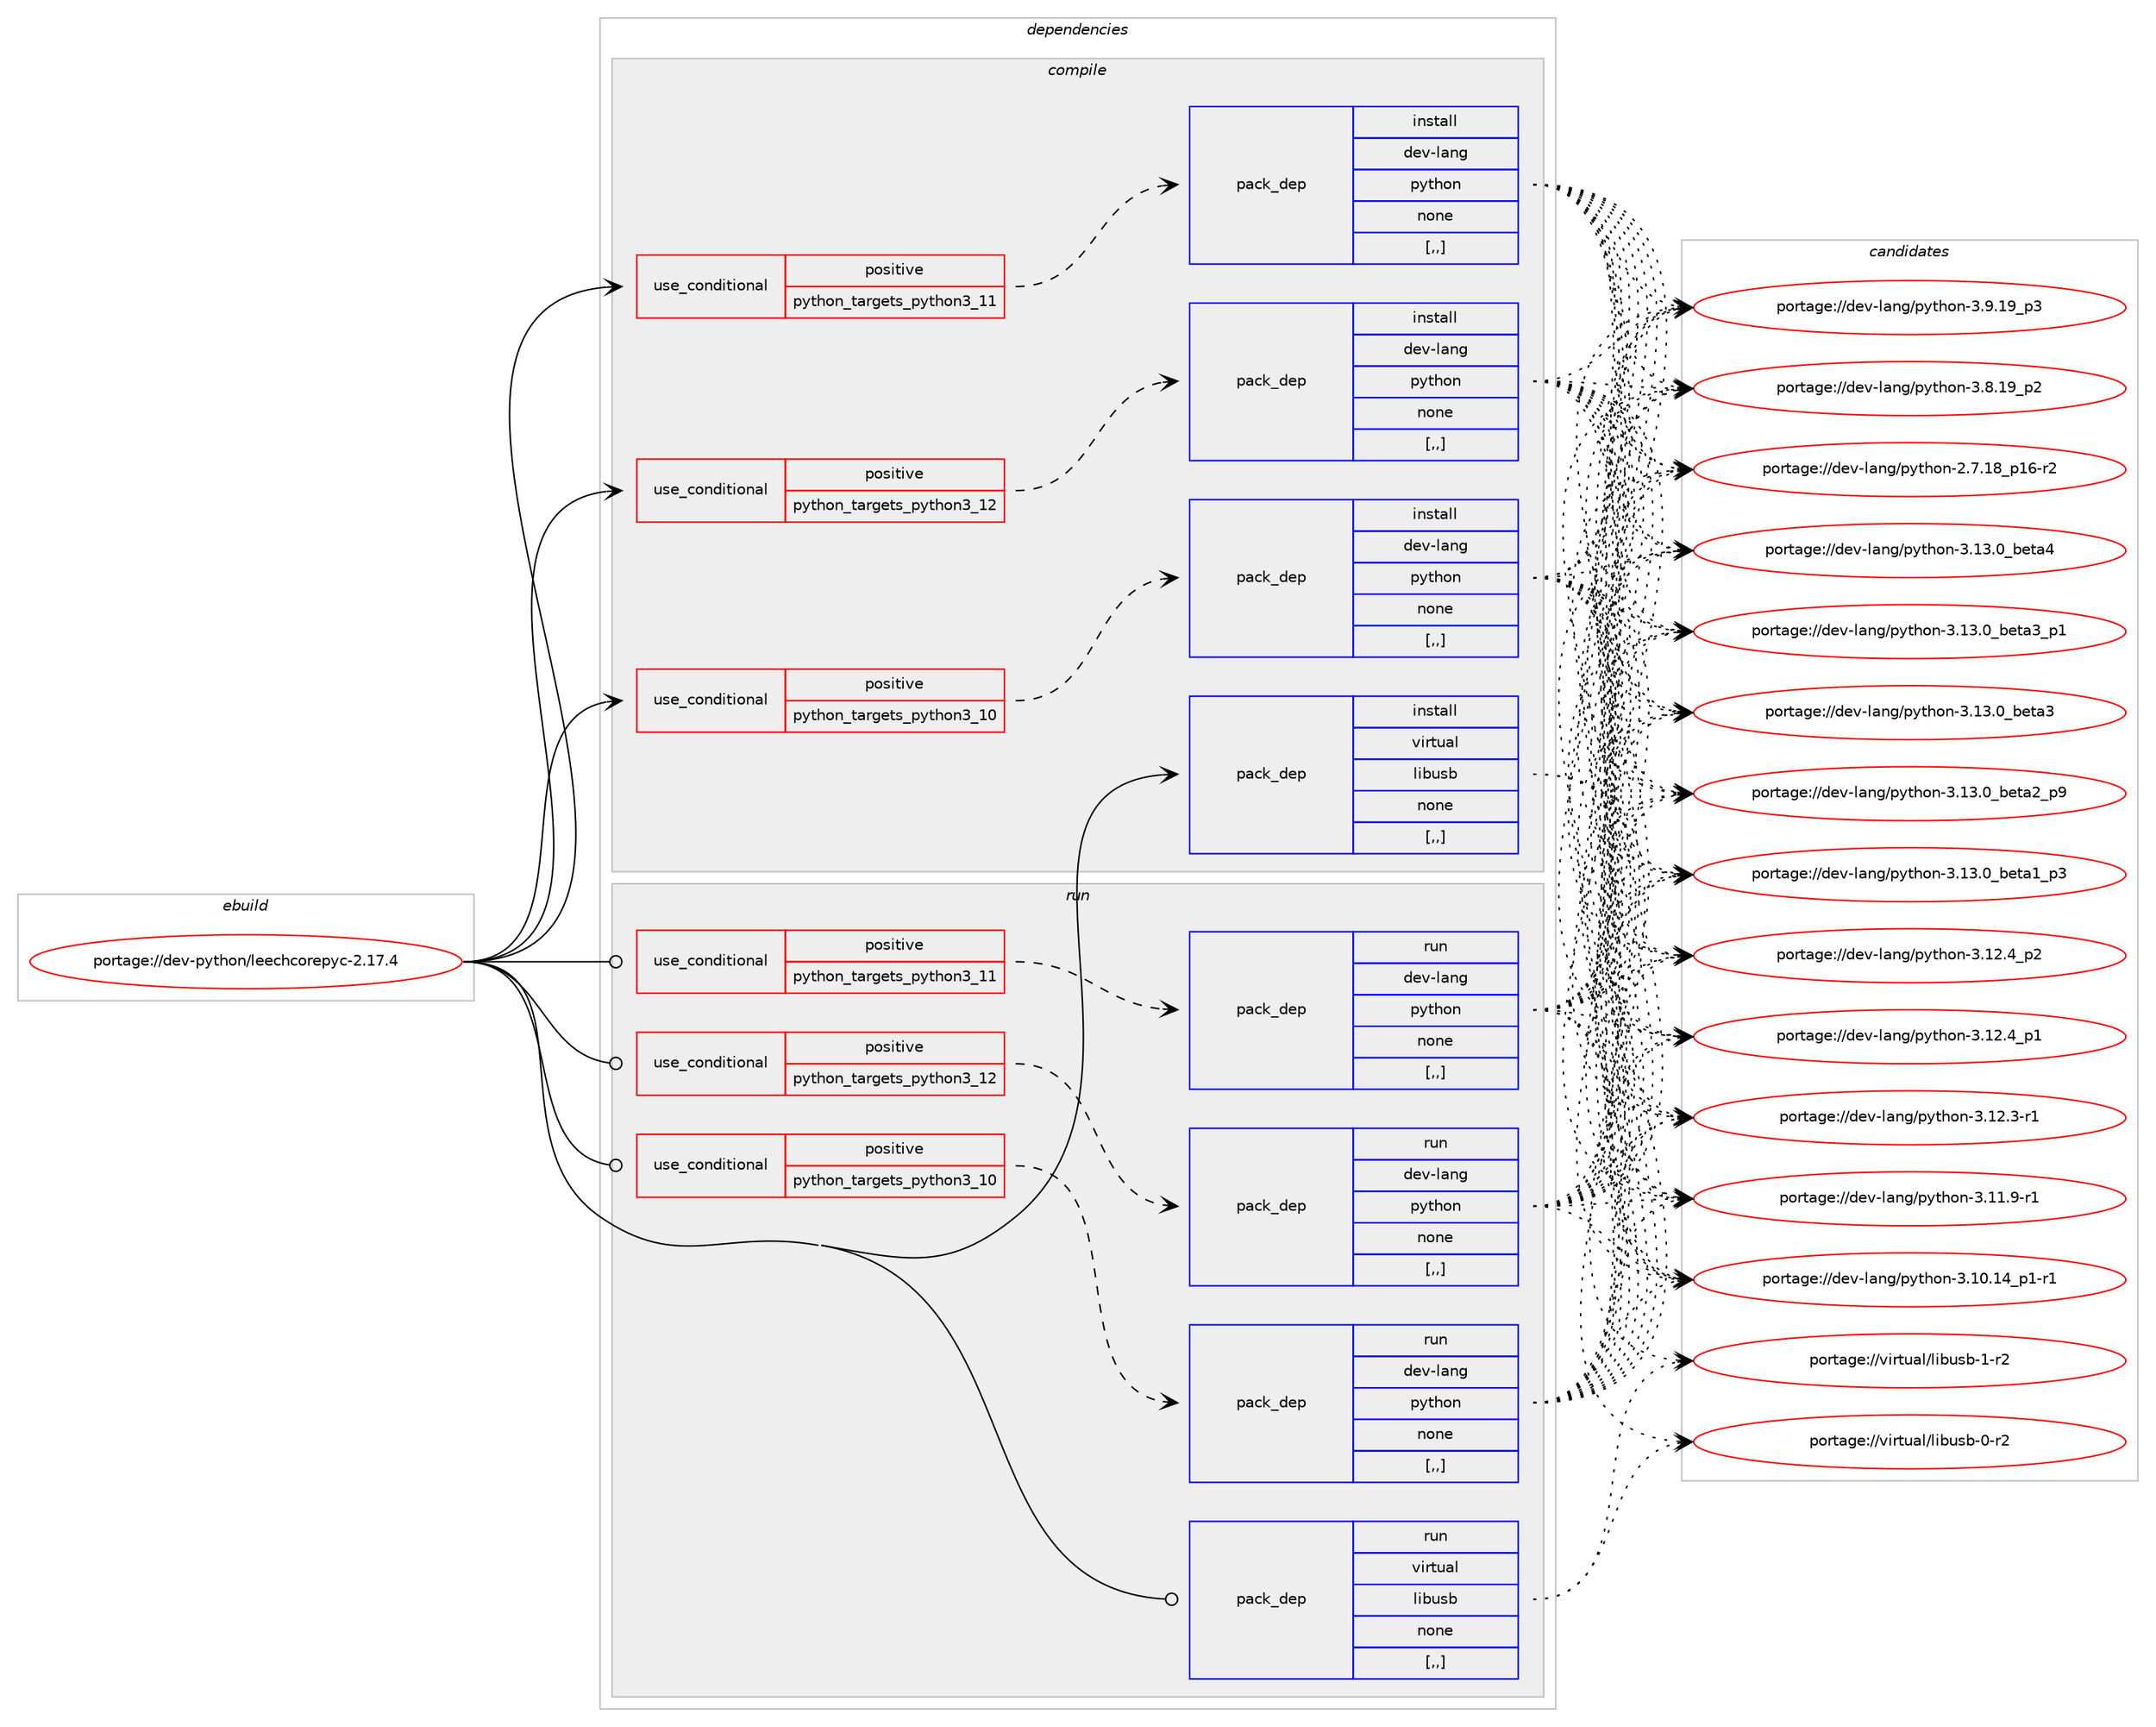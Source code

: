digraph prolog {

# *************
# Graph options
# *************

newrank=true;
concentrate=true;
compound=true;
graph [rankdir=LR,fontname=Helvetica,fontsize=10,ranksep=1.5];#, ranksep=2.5, nodesep=0.2];
edge  [arrowhead=vee];
node  [fontname=Helvetica,fontsize=10];

# **********
# The ebuild
# **********

subgraph cluster_leftcol {
color=gray;
label=<<i>ebuild</i>>;
id [label="portage://dev-python/leechcorepyc-2.17.4", color=red, width=4, href="../dev-python/leechcorepyc-2.17.4.svg"];
}

# ****************
# The dependencies
# ****************

subgraph cluster_midcol {
color=gray;
label=<<i>dependencies</i>>;
subgraph cluster_compile {
fillcolor="#eeeeee";
style=filled;
label=<<i>compile</i>>;
subgraph cond34302 {
dependency150119 [label=<<TABLE BORDER="0" CELLBORDER="1" CELLSPACING="0" CELLPADDING="4"><TR><TD ROWSPAN="3" CELLPADDING="10">use_conditional</TD></TR><TR><TD>positive</TD></TR><TR><TD>python_targets_python3_10</TD></TR></TABLE>>, shape=none, color=red];
subgraph pack114568 {
dependency150120 [label=<<TABLE BORDER="0" CELLBORDER="1" CELLSPACING="0" CELLPADDING="4" WIDTH="220"><TR><TD ROWSPAN="6" CELLPADDING="30">pack_dep</TD></TR><TR><TD WIDTH="110">install</TD></TR><TR><TD>dev-lang</TD></TR><TR><TD>python</TD></TR><TR><TD>none</TD></TR><TR><TD>[,,]</TD></TR></TABLE>>, shape=none, color=blue];
}
dependency150119:e -> dependency150120:w [weight=20,style="dashed",arrowhead="vee"];
}
id:e -> dependency150119:w [weight=20,style="solid",arrowhead="vee"];
subgraph cond34303 {
dependency150121 [label=<<TABLE BORDER="0" CELLBORDER="1" CELLSPACING="0" CELLPADDING="4"><TR><TD ROWSPAN="3" CELLPADDING="10">use_conditional</TD></TR><TR><TD>positive</TD></TR><TR><TD>python_targets_python3_11</TD></TR></TABLE>>, shape=none, color=red];
subgraph pack114569 {
dependency150122 [label=<<TABLE BORDER="0" CELLBORDER="1" CELLSPACING="0" CELLPADDING="4" WIDTH="220"><TR><TD ROWSPAN="6" CELLPADDING="30">pack_dep</TD></TR><TR><TD WIDTH="110">install</TD></TR><TR><TD>dev-lang</TD></TR><TR><TD>python</TD></TR><TR><TD>none</TD></TR><TR><TD>[,,]</TD></TR></TABLE>>, shape=none, color=blue];
}
dependency150121:e -> dependency150122:w [weight=20,style="dashed",arrowhead="vee"];
}
id:e -> dependency150121:w [weight=20,style="solid",arrowhead="vee"];
subgraph cond34304 {
dependency150123 [label=<<TABLE BORDER="0" CELLBORDER="1" CELLSPACING="0" CELLPADDING="4"><TR><TD ROWSPAN="3" CELLPADDING="10">use_conditional</TD></TR><TR><TD>positive</TD></TR><TR><TD>python_targets_python3_12</TD></TR></TABLE>>, shape=none, color=red];
subgraph pack114570 {
dependency150124 [label=<<TABLE BORDER="0" CELLBORDER="1" CELLSPACING="0" CELLPADDING="4" WIDTH="220"><TR><TD ROWSPAN="6" CELLPADDING="30">pack_dep</TD></TR><TR><TD WIDTH="110">install</TD></TR><TR><TD>dev-lang</TD></TR><TR><TD>python</TD></TR><TR><TD>none</TD></TR><TR><TD>[,,]</TD></TR></TABLE>>, shape=none, color=blue];
}
dependency150123:e -> dependency150124:w [weight=20,style="dashed",arrowhead="vee"];
}
id:e -> dependency150123:w [weight=20,style="solid",arrowhead="vee"];
subgraph pack114571 {
dependency150125 [label=<<TABLE BORDER="0" CELLBORDER="1" CELLSPACING="0" CELLPADDING="4" WIDTH="220"><TR><TD ROWSPAN="6" CELLPADDING="30">pack_dep</TD></TR><TR><TD WIDTH="110">install</TD></TR><TR><TD>virtual</TD></TR><TR><TD>libusb</TD></TR><TR><TD>none</TD></TR><TR><TD>[,,]</TD></TR></TABLE>>, shape=none, color=blue];
}
id:e -> dependency150125:w [weight=20,style="solid",arrowhead="vee"];
}
subgraph cluster_compileandrun {
fillcolor="#eeeeee";
style=filled;
label=<<i>compile and run</i>>;
}
subgraph cluster_run {
fillcolor="#eeeeee";
style=filled;
label=<<i>run</i>>;
subgraph cond34305 {
dependency150126 [label=<<TABLE BORDER="0" CELLBORDER="1" CELLSPACING="0" CELLPADDING="4"><TR><TD ROWSPAN="3" CELLPADDING="10">use_conditional</TD></TR><TR><TD>positive</TD></TR><TR><TD>python_targets_python3_10</TD></TR></TABLE>>, shape=none, color=red];
subgraph pack114572 {
dependency150127 [label=<<TABLE BORDER="0" CELLBORDER="1" CELLSPACING="0" CELLPADDING="4" WIDTH="220"><TR><TD ROWSPAN="6" CELLPADDING="30">pack_dep</TD></TR><TR><TD WIDTH="110">run</TD></TR><TR><TD>dev-lang</TD></TR><TR><TD>python</TD></TR><TR><TD>none</TD></TR><TR><TD>[,,]</TD></TR></TABLE>>, shape=none, color=blue];
}
dependency150126:e -> dependency150127:w [weight=20,style="dashed",arrowhead="vee"];
}
id:e -> dependency150126:w [weight=20,style="solid",arrowhead="odot"];
subgraph cond34306 {
dependency150128 [label=<<TABLE BORDER="0" CELLBORDER="1" CELLSPACING="0" CELLPADDING="4"><TR><TD ROWSPAN="3" CELLPADDING="10">use_conditional</TD></TR><TR><TD>positive</TD></TR><TR><TD>python_targets_python3_11</TD></TR></TABLE>>, shape=none, color=red];
subgraph pack114573 {
dependency150129 [label=<<TABLE BORDER="0" CELLBORDER="1" CELLSPACING="0" CELLPADDING="4" WIDTH="220"><TR><TD ROWSPAN="6" CELLPADDING="30">pack_dep</TD></TR><TR><TD WIDTH="110">run</TD></TR><TR><TD>dev-lang</TD></TR><TR><TD>python</TD></TR><TR><TD>none</TD></TR><TR><TD>[,,]</TD></TR></TABLE>>, shape=none, color=blue];
}
dependency150128:e -> dependency150129:w [weight=20,style="dashed",arrowhead="vee"];
}
id:e -> dependency150128:w [weight=20,style="solid",arrowhead="odot"];
subgraph cond34307 {
dependency150130 [label=<<TABLE BORDER="0" CELLBORDER="1" CELLSPACING="0" CELLPADDING="4"><TR><TD ROWSPAN="3" CELLPADDING="10">use_conditional</TD></TR><TR><TD>positive</TD></TR><TR><TD>python_targets_python3_12</TD></TR></TABLE>>, shape=none, color=red];
subgraph pack114574 {
dependency150131 [label=<<TABLE BORDER="0" CELLBORDER="1" CELLSPACING="0" CELLPADDING="4" WIDTH="220"><TR><TD ROWSPAN="6" CELLPADDING="30">pack_dep</TD></TR><TR><TD WIDTH="110">run</TD></TR><TR><TD>dev-lang</TD></TR><TR><TD>python</TD></TR><TR><TD>none</TD></TR><TR><TD>[,,]</TD></TR></TABLE>>, shape=none, color=blue];
}
dependency150130:e -> dependency150131:w [weight=20,style="dashed",arrowhead="vee"];
}
id:e -> dependency150130:w [weight=20,style="solid",arrowhead="odot"];
subgraph pack114575 {
dependency150132 [label=<<TABLE BORDER="0" CELLBORDER="1" CELLSPACING="0" CELLPADDING="4" WIDTH="220"><TR><TD ROWSPAN="6" CELLPADDING="30">pack_dep</TD></TR><TR><TD WIDTH="110">run</TD></TR><TR><TD>virtual</TD></TR><TR><TD>libusb</TD></TR><TR><TD>none</TD></TR><TR><TD>[,,]</TD></TR></TABLE>>, shape=none, color=blue];
}
id:e -> dependency150132:w [weight=20,style="solid",arrowhead="odot"];
}
}

# **************
# The candidates
# **************

subgraph cluster_choices {
rank=same;
color=gray;
label=<<i>candidates</i>>;

subgraph choice114568 {
color=black;
nodesep=1;
choice1001011184510897110103471121211161041111104551464951464895981011169752 [label="portage://dev-lang/python-3.13.0_beta4", color=red, width=4,href="../dev-lang/python-3.13.0_beta4.svg"];
choice10010111845108971101034711212111610411111045514649514648959810111697519511249 [label="portage://dev-lang/python-3.13.0_beta3_p1", color=red, width=4,href="../dev-lang/python-3.13.0_beta3_p1.svg"];
choice1001011184510897110103471121211161041111104551464951464895981011169751 [label="portage://dev-lang/python-3.13.0_beta3", color=red, width=4,href="../dev-lang/python-3.13.0_beta3.svg"];
choice10010111845108971101034711212111610411111045514649514648959810111697509511257 [label="portage://dev-lang/python-3.13.0_beta2_p9", color=red, width=4,href="../dev-lang/python-3.13.0_beta2_p9.svg"];
choice10010111845108971101034711212111610411111045514649514648959810111697499511251 [label="portage://dev-lang/python-3.13.0_beta1_p3", color=red, width=4,href="../dev-lang/python-3.13.0_beta1_p3.svg"];
choice100101118451089711010347112121116104111110455146495046529511250 [label="portage://dev-lang/python-3.12.4_p2", color=red, width=4,href="../dev-lang/python-3.12.4_p2.svg"];
choice100101118451089711010347112121116104111110455146495046529511249 [label="portage://dev-lang/python-3.12.4_p1", color=red, width=4,href="../dev-lang/python-3.12.4_p1.svg"];
choice100101118451089711010347112121116104111110455146495046514511449 [label="portage://dev-lang/python-3.12.3-r1", color=red, width=4,href="../dev-lang/python-3.12.3-r1.svg"];
choice100101118451089711010347112121116104111110455146494946574511449 [label="portage://dev-lang/python-3.11.9-r1", color=red, width=4,href="../dev-lang/python-3.11.9-r1.svg"];
choice100101118451089711010347112121116104111110455146494846495295112494511449 [label="portage://dev-lang/python-3.10.14_p1-r1", color=red, width=4,href="../dev-lang/python-3.10.14_p1-r1.svg"];
choice100101118451089711010347112121116104111110455146574649579511251 [label="portage://dev-lang/python-3.9.19_p3", color=red, width=4,href="../dev-lang/python-3.9.19_p3.svg"];
choice100101118451089711010347112121116104111110455146564649579511250 [label="portage://dev-lang/python-3.8.19_p2", color=red, width=4,href="../dev-lang/python-3.8.19_p2.svg"];
choice100101118451089711010347112121116104111110455046554649569511249544511450 [label="portage://dev-lang/python-2.7.18_p16-r2", color=red, width=4,href="../dev-lang/python-2.7.18_p16-r2.svg"];
dependency150120:e -> choice1001011184510897110103471121211161041111104551464951464895981011169752:w [style=dotted,weight="100"];
dependency150120:e -> choice10010111845108971101034711212111610411111045514649514648959810111697519511249:w [style=dotted,weight="100"];
dependency150120:e -> choice1001011184510897110103471121211161041111104551464951464895981011169751:w [style=dotted,weight="100"];
dependency150120:e -> choice10010111845108971101034711212111610411111045514649514648959810111697509511257:w [style=dotted,weight="100"];
dependency150120:e -> choice10010111845108971101034711212111610411111045514649514648959810111697499511251:w [style=dotted,weight="100"];
dependency150120:e -> choice100101118451089711010347112121116104111110455146495046529511250:w [style=dotted,weight="100"];
dependency150120:e -> choice100101118451089711010347112121116104111110455146495046529511249:w [style=dotted,weight="100"];
dependency150120:e -> choice100101118451089711010347112121116104111110455146495046514511449:w [style=dotted,weight="100"];
dependency150120:e -> choice100101118451089711010347112121116104111110455146494946574511449:w [style=dotted,weight="100"];
dependency150120:e -> choice100101118451089711010347112121116104111110455146494846495295112494511449:w [style=dotted,weight="100"];
dependency150120:e -> choice100101118451089711010347112121116104111110455146574649579511251:w [style=dotted,weight="100"];
dependency150120:e -> choice100101118451089711010347112121116104111110455146564649579511250:w [style=dotted,weight="100"];
dependency150120:e -> choice100101118451089711010347112121116104111110455046554649569511249544511450:w [style=dotted,weight="100"];
}
subgraph choice114569 {
color=black;
nodesep=1;
choice1001011184510897110103471121211161041111104551464951464895981011169752 [label="portage://dev-lang/python-3.13.0_beta4", color=red, width=4,href="../dev-lang/python-3.13.0_beta4.svg"];
choice10010111845108971101034711212111610411111045514649514648959810111697519511249 [label="portage://dev-lang/python-3.13.0_beta3_p1", color=red, width=4,href="../dev-lang/python-3.13.0_beta3_p1.svg"];
choice1001011184510897110103471121211161041111104551464951464895981011169751 [label="portage://dev-lang/python-3.13.0_beta3", color=red, width=4,href="../dev-lang/python-3.13.0_beta3.svg"];
choice10010111845108971101034711212111610411111045514649514648959810111697509511257 [label="portage://dev-lang/python-3.13.0_beta2_p9", color=red, width=4,href="../dev-lang/python-3.13.0_beta2_p9.svg"];
choice10010111845108971101034711212111610411111045514649514648959810111697499511251 [label="portage://dev-lang/python-3.13.0_beta1_p3", color=red, width=4,href="../dev-lang/python-3.13.0_beta1_p3.svg"];
choice100101118451089711010347112121116104111110455146495046529511250 [label="portage://dev-lang/python-3.12.4_p2", color=red, width=4,href="../dev-lang/python-3.12.4_p2.svg"];
choice100101118451089711010347112121116104111110455146495046529511249 [label="portage://dev-lang/python-3.12.4_p1", color=red, width=4,href="../dev-lang/python-3.12.4_p1.svg"];
choice100101118451089711010347112121116104111110455146495046514511449 [label="portage://dev-lang/python-3.12.3-r1", color=red, width=4,href="../dev-lang/python-3.12.3-r1.svg"];
choice100101118451089711010347112121116104111110455146494946574511449 [label="portage://dev-lang/python-3.11.9-r1", color=red, width=4,href="../dev-lang/python-3.11.9-r1.svg"];
choice100101118451089711010347112121116104111110455146494846495295112494511449 [label="portage://dev-lang/python-3.10.14_p1-r1", color=red, width=4,href="../dev-lang/python-3.10.14_p1-r1.svg"];
choice100101118451089711010347112121116104111110455146574649579511251 [label="portage://dev-lang/python-3.9.19_p3", color=red, width=4,href="../dev-lang/python-3.9.19_p3.svg"];
choice100101118451089711010347112121116104111110455146564649579511250 [label="portage://dev-lang/python-3.8.19_p2", color=red, width=4,href="../dev-lang/python-3.8.19_p2.svg"];
choice100101118451089711010347112121116104111110455046554649569511249544511450 [label="portage://dev-lang/python-2.7.18_p16-r2", color=red, width=4,href="../dev-lang/python-2.7.18_p16-r2.svg"];
dependency150122:e -> choice1001011184510897110103471121211161041111104551464951464895981011169752:w [style=dotted,weight="100"];
dependency150122:e -> choice10010111845108971101034711212111610411111045514649514648959810111697519511249:w [style=dotted,weight="100"];
dependency150122:e -> choice1001011184510897110103471121211161041111104551464951464895981011169751:w [style=dotted,weight="100"];
dependency150122:e -> choice10010111845108971101034711212111610411111045514649514648959810111697509511257:w [style=dotted,weight="100"];
dependency150122:e -> choice10010111845108971101034711212111610411111045514649514648959810111697499511251:w [style=dotted,weight="100"];
dependency150122:e -> choice100101118451089711010347112121116104111110455146495046529511250:w [style=dotted,weight="100"];
dependency150122:e -> choice100101118451089711010347112121116104111110455146495046529511249:w [style=dotted,weight="100"];
dependency150122:e -> choice100101118451089711010347112121116104111110455146495046514511449:w [style=dotted,weight="100"];
dependency150122:e -> choice100101118451089711010347112121116104111110455146494946574511449:w [style=dotted,weight="100"];
dependency150122:e -> choice100101118451089711010347112121116104111110455146494846495295112494511449:w [style=dotted,weight="100"];
dependency150122:e -> choice100101118451089711010347112121116104111110455146574649579511251:w [style=dotted,weight="100"];
dependency150122:e -> choice100101118451089711010347112121116104111110455146564649579511250:w [style=dotted,weight="100"];
dependency150122:e -> choice100101118451089711010347112121116104111110455046554649569511249544511450:w [style=dotted,weight="100"];
}
subgraph choice114570 {
color=black;
nodesep=1;
choice1001011184510897110103471121211161041111104551464951464895981011169752 [label="portage://dev-lang/python-3.13.0_beta4", color=red, width=4,href="../dev-lang/python-3.13.0_beta4.svg"];
choice10010111845108971101034711212111610411111045514649514648959810111697519511249 [label="portage://dev-lang/python-3.13.0_beta3_p1", color=red, width=4,href="../dev-lang/python-3.13.0_beta3_p1.svg"];
choice1001011184510897110103471121211161041111104551464951464895981011169751 [label="portage://dev-lang/python-3.13.0_beta3", color=red, width=4,href="../dev-lang/python-3.13.0_beta3.svg"];
choice10010111845108971101034711212111610411111045514649514648959810111697509511257 [label="portage://dev-lang/python-3.13.0_beta2_p9", color=red, width=4,href="../dev-lang/python-3.13.0_beta2_p9.svg"];
choice10010111845108971101034711212111610411111045514649514648959810111697499511251 [label="portage://dev-lang/python-3.13.0_beta1_p3", color=red, width=4,href="../dev-lang/python-3.13.0_beta1_p3.svg"];
choice100101118451089711010347112121116104111110455146495046529511250 [label="portage://dev-lang/python-3.12.4_p2", color=red, width=4,href="../dev-lang/python-3.12.4_p2.svg"];
choice100101118451089711010347112121116104111110455146495046529511249 [label="portage://dev-lang/python-3.12.4_p1", color=red, width=4,href="../dev-lang/python-3.12.4_p1.svg"];
choice100101118451089711010347112121116104111110455146495046514511449 [label="portage://dev-lang/python-3.12.3-r1", color=red, width=4,href="../dev-lang/python-3.12.3-r1.svg"];
choice100101118451089711010347112121116104111110455146494946574511449 [label="portage://dev-lang/python-3.11.9-r1", color=red, width=4,href="../dev-lang/python-3.11.9-r1.svg"];
choice100101118451089711010347112121116104111110455146494846495295112494511449 [label="portage://dev-lang/python-3.10.14_p1-r1", color=red, width=4,href="../dev-lang/python-3.10.14_p1-r1.svg"];
choice100101118451089711010347112121116104111110455146574649579511251 [label="portage://dev-lang/python-3.9.19_p3", color=red, width=4,href="../dev-lang/python-3.9.19_p3.svg"];
choice100101118451089711010347112121116104111110455146564649579511250 [label="portage://dev-lang/python-3.8.19_p2", color=red, width=4,href="../dev-lang/python-3.8.19_p2.svg"];
choice100101118451089711010347112121116104111110455046554649569511249544511450 [label="portage://dev-lang/python-2.7.18_p16-r2", color=red, width=4,href="../dev-lang/python-2.7.18_p16-r2.svg"];
dependency150124:e -> choice1001011184510897110103471121211161041111104551464951464895981011169752:w [style=dotted,weight="100"];
dependency150124:e -> choice10010111845108971101034711212111610411111045514649514648959810111697519511249:w [style=dotted,weight="100"];
dependency150124:e -> choice1001011184510897110103471121211161041111104551464951464895981011169751:w [style=dotted,weight="100"];
dependency150124:e -> choice10010111845108971101034711212111610411111045514649514648959810111697509511257:w [style=dotted,weight="100"];
dependency150124:e -> choice10010111845108971101034711212111610411111045514649514648959810111697499511251:w [style=dotted,weight="100"];
dependency150124:e -> choice100101118451089711010347112121116104111110455146495046529511250:w [style=dotted,weight="100"];
dependency150124:e -> choice100101118451089711010347112121116104111110455146495046529511249:w [style=dotted,weight="100"];
dependency150124:e -> choice100101118451089711010347112121116104111110455146495046514511449:w [style=dotted,weight="100"];
dependency150124:e -> choice100101118451089711010347112121116104111110455146494946574511449:w [style=dotted,weight="100"];
dependency150124:e -> choice100101118451089711010347112121116104111110455146494846495295112494511449:w [style=dotted,weight="100"];
dependency150124:e -> choice100101118451089711010347112121116104111110455146574649579511251:w [style=dotted,weight="100"];
dependency150124:e -> choice100101118451089711010347112121116104111110455146564649579511250:w [style=dotted,weight="100"];
dependency150124:e -> choice100101118451089711010347112121116104111110455046554649569511249544511450:w [style=dotted,weight="100"];
}
subgraph choice114571 {
color=black;
nodesep=1;
choice1181051141161179710847108105981171159845494511450 [label="portage://virtual/libusb-1-r2", color=red, width=4,href="../virtual/libusb-1-r2.svg"];
choice1181051141161179710847108105981171159845484511450 [label="portage://virtual/libusb-0-r2", color=red, width=4,href="../virtual/libusb-0-r2.svg"];
dependency150125:e -> choice1181051141161179710847108105981171159845494511450:w [style=dotted,weight="100"];
dependency150125:e -> choice1181051141161179710847108105981171159845484511450:w [style=dotted,weight="100"];
}
subgraph choice114572 {
color=black;
nodesep=1;
choice1001011184510897110103471121211161041111104551464951464895981011169752 [label="portage://dev-lang/python-3.13.0_beta4", color=red, width=4,href="../dev-lang/python-3.13.0_beta4.svg"];
choice10010111845108971101034711212111610411111045514649514648959810111697519511249 [label="portage://dev-lang/python-3.13.0_beta3_p1", color=red, width=4,href="../dev-lang/python-3.13.0_beta3_p1.svg"];
choice1001011184510897110103471121211161041111104551464951464895981011169751 [label="portage://dev-lang/python-3.13.0_beta3", color=red, width=4,href="../dev-lang/python-3.13.0_beta3.svg"];
choice10010111845108971101034711212111610411111045514649514648959810111697509511257 [label="portage://dev-lang/python-3.13.0_beta2_p9", color=red, width=4,href="../dev-lang/python-3.13.0_beta2_p9.svg"];
choice10010111845108971101034711212111610411111045514649514648959810111697499511251 [label="portage://dev-lang/python-3.13.0_beta1_p3", color=red, width=4,href="../dev-lang/python-3.13.0_beta1_p3.svg"];
choice100101118451089711010347112121116104111110455146495046529511250 [label="portage://dev-lang/python-3.12.4_p2", color=red, width=4,href="../dev-lang/python-3.12.4_p2.svg"];
choice100101118451089711010347112121116104111110455146495046529511249 [label="portage://dev-lang/python-3.12.4_p1", color=red, width=4,href="../dev-lang/python-3.12.4_p1.svg"];
choice100101118451089711010347112121116104111110455146495046514511449 [label="portage://dev-lang/python-3.12.3-r1", color=red, width=4,href="../dev-lang/python-3.12.3-r1.svg"];
choice100101118451089711010347112121116104111110455146494946574511449 [label="portage://dev-lang/python-3.11.9-r1", color=red, width=4,href="../dev-lang/python-3.11.9-r1.svg"];
choice100101118451089711010347112121116104111110455146494846495295112494511449 [label="portage://dev-lang/python-3.10.14_p1-r1", color=red, width=4,href="../dev-lang/python-3.10.14_p1-r1.svg"];
choice100101118451089711010347112121116104111110455146574649579511251 [label="portage://dev-lang/python-3.9.19_p3", color=red, width=4,href="../dev-lang/python-3.9.19_p3.svg"];
choice100101118451089711010347112121116104111110455146564649579511250 [label="portage://dev-lang/python-3.8.19_p2", color=red, width=4,href="../dev-lang/python-3.8.19_p2.svg"];
choice100101118451089711010347112121116104111110455046554649569511249544511450 [label="portage://dev-lang/python-2.7.18_p16-r2", color=red, width=4,href="../dev-lang/python-2.7.18_p16-r2.svg"];
dependency150127:e -> choice1001011184510897110103471121211161041111104551464951464895981011169752:w [style=dotted,weight="100"];
dependency150127:e -> choice10010111845108971101034711212111610411111045514649514648959810111697519511249:w [style=dotted,weight="100"];
dependency150127:e -> choice1001011184510897110103471121211161041111104551464951464895981011169751:w [style=dotted,weight="100"];
dependency150127:e -> choice10010111845108971101034711212111610411111045514649514648959810111697509511257:w [style=dotted,weight="100"];
dependency150127:e -> choice10010111845108971101034711212111610411111045514649514648959810111697499511251:w [style=dotted,weight="100"];
dependency150127:e -> choice100101118451089711010347112121116104111110455146495046529511250:w [style=dotted,weight="100"];
dependency150127:e -> choice100101118451089711010347112121116104111110455146495046529511249:w [style=dotted,weight="100"];
dependency150127:e -> choice100101118451089711010347112121116104111110455146495046514511449:w [style=dotted,weight="100"];
dependency150127:e -> choice100101118451089711010347112121116104111110455146494946574511449:w [style=dotted,weight="100"];
dependency150127:e -> choice100101118451089711010347112121116104111110455146494846495295112494511449:w [style=dotted,weight="100"];
dependency150127:e -> choice100101118451089711010347112121116104111110455146574649579511251:w [style=dotted,weight="100"];
dependency150127:e -> choice100101118451089711010347112121116104111110455146564649579511250:w [style=dotted,weight="100"];
dependency150127:e -> choice100101118451089711010347112121116104111110455046554649569511249544511450:w [style=dotted,weight="100"];
}
subgraph choice114573 {
color=black;
nodesep=1;
choice1001011184510897110103471121211161041111104551464951464895981011169752 [label="portage://dev-lang/python-3.13.0_beta4", color=red, width=4,href="../dev-lang/python-3.13.0_beta4.svg"];
choice10010111845108971101034711212111610411111045514649514648959810111697519511249 [label="portage://dev-lang/python-3.13.0_beta3_p1", color=red, width=4,href="../dev-lang/python-3.13.0_beta3_p1.svg"];
choice1001011184510897110103471121211161041111104551464951464895981011169751 [label="portage://dev-lang/python-3.13.0_beta3", color=red, width=4,href="../dev-lang/python-3.13.0_beta3.svg"];
choice10010111845108971101034711212111610411111045514649514648959810111697509511257 [label="portage://dev-lang/python-3.13.0_beta2_p9", color=red, width=4,href="../dev-lang/python-3.13.0_beta2_p9.svg"];
choice10010111845108971101034711212111610411111045514649514648959810111697499511251 [label="portage://dev-lang/python-3.13.0_beta1_p3", color=red, width=4,href="../dev-lang/python-3.13.0_beta1_p3.svg"];
choice100101118451089711010347112121116104111110455146495046529511250 [label="portage://dev-lang/python-3.12.4_p2", color=red, width=4,href="../dev-lang/python-3.12.4_p2.svg"];
choice100101118451089711010347112121116104111110455146495046529511249 [label="portage://dev-lang/python-3.12.4_p1", color=red, width=4,href="../dev-lang/python-3.12.4_p1.svg"];
choice100101118451089711010347112121116104111110455146495046514511449 [label="portage://dev-lang/python-3.12.3-r1", color=red, width=4,href="../dev-lang/python-3.12.3-r1.svg"];
choice100101118451089711010347112121116104111110455146494946574511449 [label="portage://dev-lang/python-3.11.9-r1", color=red, width=4,href="../dev-lang/python-3.11.9-r1.svg"];
choice100101118451089711010347112121116104111110455146494846495295112494511449 [label="portage://dev-lang/python-3.10.14_p1-r1", color=red, width=4,href="../dev-lang/python-3.10.14_p1-r1.svg"];
choice100101118451089711010347112121116104111110455146574649579511251 [label="portage://dev-lang/python-3.9.19_p3", color=red, width=4,href="../dev-lang/python-3.9.19_p3.svg"];
choice100101118451089711010347112121116104111110455146564649579511250 [label="portage://dev-lang/python-3.8.19_p2", color=red, width=4,href="../dev-lang/python-3.8.19_p2.svg"];
choice100101118451089711010347112121116104111110455046554649569511249544511450 [label="portage://dev-lang/python-2.7.18_p16-r2", color=red, width=4,href="../dev-lang/python-2.7.18_p16-r2.svg"];
dependency150129:e -> choice1001011184510897110103471121211161041111104551464951464895981011169752:w [style=dotted,weight="100"];
dependency150129:e -> choice10010111845108971101034711212111610411111045514649514648959810111697519511249:w [style=dotted,weight="100"];
dependency150129:e -> choice1001011184510897110103471121211161041111104551464951464895981011169751:w [style=dotted,weight="100"];
dependency150129:e -> choice10010111845108971101034711212111610411111045514649514648959810111697509511257:w [style=dotted,weight="100"];
dependency150129:e -> choice10010111845108971101034711212111610411111045514649514648959810111697499511251:w [style=dotted,weight="100"];
dependency150129:e -> choice100101118451089711010347112121116104111110455146495046529511250:w [style=dotted,weight="100"];
dependency150129:e -> choice100101118451089711010347112121116104111110455146495046529511249:w [style=dotted,weight="100"];
dependency150129:e -> choice100101118451089711010347112121116104111110455146495046514511449:w [style=dotted,weight="100"];
dependency150129:e -> choice100101118451089711010347112121116104111110455146494946574511449:w [style=dotted,weight="100"];
dependency150129:e -> choice100101118451089711010347112121116104111110455146494846495295112494511449:w [style=dotted,weight="100"];
dependency150129:e -> choice100101118451089711010347112121116104111110455146574649579511251:w [style=dotted,weight="100"];
dependency150129:e -> choice100101118451089711010347112121116104111110455146564649579511250:w [style=dotted,weight="100"];
dependency150129:e -> choice100101118451089711010347112121116104111110455046554649569511249544511450:w [style=dotted,weight="100"];
}
subgraph choice114574 {
color=black;
nodesep=1;
choice1001011184510897110103471121211161041111104551464951464895981011169752 [label="portage://dev-lang/python-3.13.0_beta4", color=red, width=4,href="../dev-lang/python-3.13.0_beta4.svg"];
choice10010111845108971101034711212111610411111045514649514648959810111697519511249 [label="portage://dev-lang/python-3.13.0_beta3_p1", color=red, width=4,href="../dev-lang/python-3.13.0_beta3_p1.svg"];
choice1001011184510897110103471121211161041111104551464951464895981011169751 [label="portage://dev-lang/python-3.13.0_beta3", color=red, width=4,href="../dev-lang/python-3.13.0_beta3.svg"];
choice10010111845108971101034711212111610411111045514649514648959810111697509511257 [label="portage://dev-lang/python-3.13.0_beta2_p9", color=red, width=4,href="../dev-lang/python-3.13.0_beta2_p9.svg"];
choice10010111845108971101034711212111610411111045514649514648959810111697499511251 [label="portage://dev-lang/python-3.13.0_beta1_p3", color=red, width=4,href="../dev-lang/python-3.13.0_beta1_p3.svg"];
choice100101118451089711010347112121116104111110455146495046529511250 [label="portage://dev-lang/python-3.12.4_p2", color=red, width=4,href="../dev-lang/python-3.12.4_p2.svg"];
choice100101118451089711010347112121116104111110455146495046529511249 [label="portage://dev-lang/python-3.12.4_p1", color=red, width=4,href="../dev-lang/python-3.12.4_p1.svg"];
choice100101118451089711010347112121116104111110455146495046514511449 [label="portage://dev-lang/python-3.12.3-r1", color=red, width=4,href="../dev-lang/python-3.12.3-r1.svg"];
choice100101118451089711010347112121116104111110455146494946574511449 [label="portage://dev-lang/python-3.11.9-r1", color=red, width=4,href="../dev-lang/python-3.11.9-r1.svg"];
choice100101118451089711010347112121116104111110455146494846495295112494511449 [label="portage://dev-lang/python-3.10.14_p1-r1", color=red, width=4,href="../dev-lang/python-3.10.14_p1-r1.svg"];
choice100101118451089711010347112121116104111110455146574649579511251 [label="portage://dev-lang/python-3.9.19_p3", color=red, width=4,href="../dev-lang/python-3.9.19_p3.svg"];
choice100101118451089711010347112121116104111110455146564649579511250 [label="portage://dev-lang/python-3.8.19_p2", color=red, width=4,href="../dev-lang/python-3.8.19_p2.svg"];
choice100101118451089711010347112121116104111110455046554649569511249544511450 [label="portage://dev-lang/python-2.7.18_p16-r2", color=red, width=4,href="../dev-lang/python-2.7.18_p16-r2.svg"];
dependency150131:e -> choice1001011184510897110103471121211161041111104551464951464895981011169752:w [style=dotted,weight="100"];
dependency150131:e -> choice10010111845108971101034711212111610411111045514649514648959810111697519511249:w [style=dotted,weight="100"];
dependency150131:e -> choice1001011184510897110103471121211161041111104551464951464895981011169751:w [style=dotted,weight="100"];
dependency150131:e -> choice10010111845108971101034711212111610411111045514649514648959810111697509511257:w [style=dotted,weight="100"];
dependency150131:e -> choice10010111845108971101034711212111610411111045514649514648959810111697499511251:w [style=dotted,weight="100"];
dependency150131:e -> choice100101118451089711010347112121116104111110455146495046529511250:w [style=dotted,weight="100"];
dependency150131:e -> choice100101118451089711010347112121116104111110455146495046529511249:w [style=dotted,weight="100"];
dependency150131:e -> choice100101118451089711010347112121116104111110455146495046514511449:w [style=dotted,weight="100"];
dependency150131:e -> choice100101118451089711010347112121116104111110455146494946574511449:w [style=dotted,weight="100"];
dependency150131:e -> choice100101118451089711010347112121116104111110455146494846495295112494511449:w [style=dotted,weight="100"];
dependency150131:e -> choice100101118451089711010347112121116104111110455146574649579511251:w [style=dotted,weight="100"];
dependency150131:e -> choice100101118451089711010347112121116104111110455146564649579511250:w [style=dotted,weight="100"];
dependency150131:e -> choice100101118451089711010347112121116104111110455046554649569511249544511450:w [style=dotted,weight="100"];
}
subgraph choice114575 {
color=black;
nodesep=1;
choice1181051141161179710847108105981171159845494511450 [label="portage://virtual/libusb-1-r2", color=red, width=4,href="../virtual/libusb-1-r2.svg"];
choice1181051141161179710847108105981171159845484511450 [label="portage://virtual/libusb-0-r2", color=red, width=4,href="../virtual/libusb-0-r2.svg"];
dependency150132:e -> choice1181051141161179710847108105981171159845494511450:w [style=dotted,weight="100"];
dependency150132:e -> choice1181051141161179710847108105981171159845484511450:w [style=dotted,weight="100"];
}
}

}
